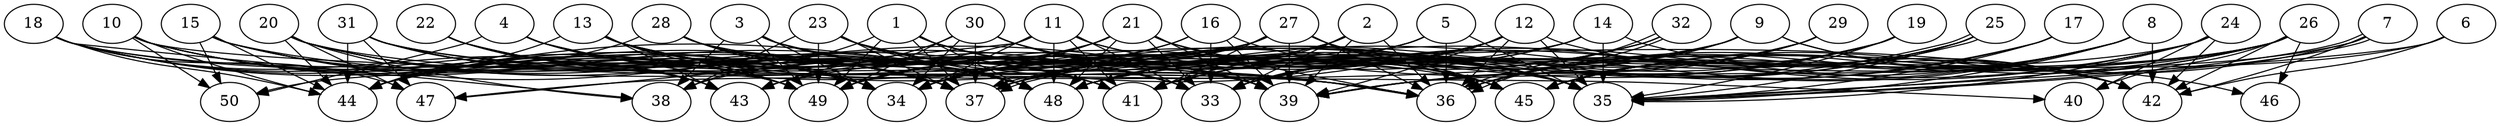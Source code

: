 // DAG automatically generated by daggen at Thu Oct  3 14:07:57 2019
// ./daggen --dot -n 50 --ccr 0.5 --fat 0.9 --regular 0.7 --density 0.6 --mindata 5242880 --maxdata 52428800 
digraph G {
  1 [size="68458496", alpha="0.06", expect_size="34229248"] 
  1 -> 33 [size ="34229248"]
  1 -> 36 [size ="34229248"]
  1 -> 37 [size ="34229248"]
  1 -> 38 [size ="34229248"]
  1 -> 39 [size ="34229248"]
  1 -> 48 [size ="34229248"]
  1 -> 49 [size ="34229248"]
  2 [size="44441600", alpha="0.17", expect_size="22220800"] 
  2 -> 33 [size ="22220800"]
  2 -> 34 [size ="22220800"]
  2 -> 36 [size ="22220800"]
  2 -> 37 [size ="22220800"]
  2 -> 39 [size ="22220800"]
  2 -> 41 [size ="22220800"]
  3 [size="34564096", alpha="0.04", expect_size="17282048"] 
  3 -> 33 [size ="17282048"]
  3 -> 34 [size ="17282048"]
  3 -> 35 [size ="17282048"]
  3 -> 38 [size ="17282048"]
  3 -> 41 [size ="17282048"]
  3 -> 48 [size ="17282048"]
  3 -> 49 [size ="17282048"]
  4 [size="74647552", alpha="0.01", expect_size="37323776"] 
  4 -> 33 [size ="37323776"]
  4 -> 34 [size ="37323776"]
  4 -> 35 [size ="37323776"]
  4 -> 48 [size ="37323776"]
  4 -> 49 [size ="37323776"]
  4 -> 50 [size ="37323776"]
  5 [size="99692544", alpha="0.16", expect_size="49846272"] 
  5 -> 35 [size ="49846272"]
  5 -> 36 [size ="49846272"]
  5 -> 37 [size ="49846272"]
  5 -> 43 [size ="49846272"]
  5 -> 48 [size ="49846272"]
  6 [size="90265600", alpha="0.01", expect_size="45132800"] 
  6 -> 33 [size ="45132800"]
  6 -> 35 [size ="45132800"]
  6 -> 42 [size ="45132800"]
  7 [size="60862464", alpha="0.08", expect_size="30431232"] 
  7 -> 35 [size ="30431232"]
  7 -> 35 [size ="30431232"]
  7 -> 42 [size ="30431232"]
  7 -> 45 [size ="30431232"]
  7 -> 48 [size ="30431232"]
  8 [size="11712512", alpha="0.02", expect_size="5856256"] 
  8 -> 33 [size ="5856256"]
  8 -> 35 [size ="5856256"]
  8 -> 36 [size ="5856256"]
  8 -> 39 [size ="5856256"]
  8 -> 42 [size ="5856256"]
  8 -> 48 [size ="5856256"]
  9 [size="102580224", alpha="0.04", expect_size="51290112"] 
  9 -> 36 [size ="51290112"]
  9 -> 42 [size ="51290112"]
  9 -> 46 [size ="51290112"]
  9 -> 47 [size ="51290112"]
  9 -> 48 [size ="51290112"]
  9 -> 49 [size ="51290112"]
  10 [size="51877888", alpha="0.13", expect_size="25938944"] 
  10 -> 34 [size ="25938944"]
  10 -> 37 [size ="25938944"]
  10 -> 40 [size ="25938944"]
  10 -> 44 [size ="25938944"]
  10 -> 48 [size ="25938944"]
  10 -> 49 [size ="25938944"]
  10 -> 50 [size ="25938944"]
  11 [size="26228736", alpha="0.09", expect_size="13114368"] 
  11 -> 33 [size ="13114368"]
  11 -> 34 [size ="13114368"]
  11 -> 35 [size ="13114368"]
  11 -> 41 [size ="13114368"]
  11 -> 44 [size ="13114368"]
  11 -> 45 [size ="13114368"]
  11 -> 47 [size ="13114368"]
  11 -> 48 [size ="13114368"]
  12 [size="53526528", alpha="0.13", expect_size="26763264"] 
  12 -> 33 [size ="26763264"]
  12 -> 34 [size ="26763264"]
  12 -> 35 [size ="26763264"]
  12 -> 36 [size ="26763264"]
  12 -> 39 [size ="26763264"]
  12 -> 42 [size ="26763264"]
  12 -> 44 [size ="26763264"]
  12 -> 49 [size ="26763264"]
  13 [size="40280064", alpha="0.13", expect_size="20140032"] 
  13 -> 33 [size ="20140032"]
  13 -> 34 [size ="20140032"]
  13 -> 35 [size ="20140032"]
  13 -> 36 [size ="20140032"]
  13 -> 37 [size ="20140032"]
  13 -> 39 [size ="20140032"]
  13 -> 43 [size ="20140032"]
  13 -> 44 [size ="20140032"]
  13 -> 49 [size ="20140032"]
  14 [size="60571648", alpha="0.14", expect_size="30285824"] 
  14 -> 34 [size ="30285824"]
  14 -> 35 [size ="30285824"]
  14 -> 41 [size ="30285824"]
  14 -> 42 [size ="30285824"]
  14 -> 44 [size ="30285824"]
  15 [size="66596864", alpha="0.18", expect_size="33298432"] 
  15 -> 37 [size ="33298432"]
  15 -> 39 [size ="33298432"]
  15 -> 42 [size ="33298432"]
  15 -> 44 [size ="33298432"]
  15 -> 49 [size ="33298432"]
  15 -> 50 [size ="33298432"]
  16 [size="49156096", alpha="0.15", expect_size="24578048"] 
  16 -> 33 [size ="24578048"]
  16 -> 34 [size ="24578048"]
  16 -> 39 [size ="24578048"]
  16 -> 45 [size ="24578048"]
  16 -> 49 [size ="24578048"]
  17 [size="55863296", alpha="0.12", expect_size="27931648"] 
  17 -> 35 [size ="27931648"]
  17 -> 37 [size ="27931648"]
  17 -> 39 [size ="27931648"]
  18 [size="93214720", alpha="0.17", expect_size="46607360"] 
  18 -> 34 [size ="46607360"]
  18 -> 37 [size ="46607360"]
  18 -> 38 [size ="46607360"]
  18 -> 39 [size ="46607360"]
  18 -> 43 [size ="46607360"]
  18 -> 44 [size ="46607360"]
  18 -> 45 [size ="46607360"]
  18 -> 47 [size ="46607360"]
  18 -> 49 [size ="46607360"]
  19 [size="100546560", alpha="0.19", expect_size="50273280"] 
  19 -> 34 [size ="50273280"]
  19 -> 35 [size ="50273280"]
  19 -> 39 [size ="50273280"]
  19 -> 41 [size ="50273280"]
  19 -> 45 [size ="50273280"]
  20 [size="23689216", alpha="0.10", expect_size="11844608"] 
  20 -> 33 [size ="11844608"]
  20 -> 34 [size ="11844608"]
  20 -> 36 [size ="11844608"]
  20 -> 38 [size ="11844608"]
  20 -> 41 [size ="11844608"]
  20 -> 44 [size ="11844608"]
  20 -> 47 [size ="11844608"]
  20 -> 48 [size ="11844608"]
  21 [size="84344832", alpha="0.13", expect_size="42172416"] 
  21 -> 33 [size ="42172416"]
  21 -> 34 [size ="42172416"]
  21 -> 35 [size ="42172416"]
  21 -> 36 [size ="42172416"]
  21 -> 38 [size ="42172416"]
  21 -> 39 [size ="42172416"]
  21 -> 48 [size ="42172416"]
  21 -> 49 [size ="42172416"]
  22 [size="32380928", alpha="0.03", expect_size="16190464"] 
  22 -> 37 [size ="16190464"]
  22 -> 39 [size ="16190464"]
  22 -> 43 [size ="16190464"]
  22 -> 48 [size ="16190464"]
  22 -> 49 [size ="16190464"]
  23 [size="95240192", alpha="0.19", expect_size="47620096"] 
  23 -> 33 [size ="47620096"]
  23 -> 35 [size ="47620096"]
  23 -> 37 [size ="47620096"]
  23 -> 38 [size ="47620096"]
  23 -> 41 [size ="47620096"]
  23 -> 48 [size ="47620096"]
  23 -> 49 [size ="47620096"]
  24 [size="59854848", alpha="0.08", expect_size="29927424"] 
  24 -> 33 [size ="29927424"]
  24 -> 35 [size ="29927424"]
  24 -> 36 [size ="29927424"]
  24 -> 37 [size ="29927424"]
  24 -> 40 [size ="29927424"]
  24 -> 41 [size ="29927424"]
  24 -> 42 [size ="29927424"]
  25 [size="31897600", alpha="0.16", expect_size="15948800"] 
  25 -> 35 [size ="15948800"]
  25 -> 36 [size ="15948800"]
  25 -> 37 [size ="15948800"]
  25 -> 37 [size ="15948800"]
  25 -> 39 [size ="15948800"]
  25 -> 45 [size ="15948800"]
  26 [size="21624832", alpha="0.01", expect_size="10812416"] 
  26 -> 35 [size ="10812416"]
  26 -> 36 [size ="10812416"]
  26 -> 39 [size ="10812416"]
  26 -> 40 [size ="10812416"]
  26 -> 42 [size ="10812416"]
  26 -> 43 [size ="10812416"]
  26 -> 45 [size ="10812416"]
  26 -> 46 [size ="10812416"]
  26 -> 48 [size ="10812416"]
  27 [size="93265920", alpha="0.17", expect_size="46632960"] 
  27 -> 34 [size ="46632960"]
  27 -> 35 [size ="46632960"]
  27 -> 36 [size ="46632960"]
  27 -> 37 [size ="46632960"]
  27 -> 39 [size ="46632960"]
  27 -> 41 [size ="46632960"]
  27 -> 45 [size ="46632960"]
  27 -> 49 [size ="46632960"]
  27 -> 50 [size ="46632960"]
  28 [size="54646784", alpha="0.12", expect_size="27323392"] 
  28 -> 34 [size ="27323392"]
  28 -> 37 [size ="27323392"]
  28 -> 41 [size ="27323392"]
  28 -> 42 [size ="27323392"]
  28 -> 44 [size ="27323392"]
  29 [size="39856128", alpha="0.08", expect_size="19928064"] 
  29 -> 33 [size ="19928064"]
  29 -> 39 [size ="19928064"]
  29 -> 45 [size ="19928064"]
  29 -> 48 [size ="19928064"]
  30 [size="34140160", alpha="0.12", expect_size="17070080"] 
  30 -> 34 [size ="17070080"]
  30 -> 36 [size ="17070080"]
  30 -> 37 [size ="17070080"]
  30 -> 39 [size ="17070080"]
  30 -> 43 [size ="17070080"]
  30 -> 45 [size ="17070080"]
  30 -> 49 [size ="17070080"]
  31 [size="80003072", alpha="0.19", expect_size="40001536"] 
  31 -> 34 [size ="40001536"]
  31 -> 35 [size ="40001536"]
  31 -> 36 [size ="40001536"]
  31 -> 37 [size ="40001536"]
  31 -> 43 [size ="40001536"]
  31 -> 44 [size ="40001536"]
  31 -> 47 [size ="40001536"]
  31 -> 48 [size ="40001536"]
  32 [size="46675968", alpha="0.16", expect_size="23337984"] 
  32 -> 33 [size ="23337984"]
  32 -> 36 [size ="23337984"]
  32 -> 36 [size ="23337984"]
  32 -> 37 [size ="23337984"]
  32 -> 48 [size ="23337984"]
  33 [size="62486528", alpha="0.19", expect_size="31243264"] 
  34 [size="57141248", alpha="0.13", expect_size="28570624"] 
  35 [size="94803968", alpha="0.18", expect_size="47401984"] 
  36 [size="75939840", alpha="0.12", expect_size="37969920"] 
  37 [size="80328704", alpha="0.15", expect_size="40164352"] 
  38 [size="63977472", alpha="0.16", expect_size="31988736"] 
  39 [size="28112896", alpha="0.15", expect_size="14056448"] 
  40 [size="64829440", alpha="0.18", expect_size="32414720"] 
  41 [size="26775552", alpha="0.16", expect_size="13387776"] 
  42 [size="24070144", alpha="0.19", expect_size="12035072"] 
  43 [size="99753984", alpha="0.00", expect_size="49876992"] 
  44 [size="94879744", alpha="0.12", expect_size="47439872"] 
  45 [size="59535360", alpha="0.08", expect_size="29767680"] 
  46 [size="49827840", alpha="0.06", expect_size="24913920"] 
  47 [size="104431616", alpha="0.02", expect_size="52215808"] 
  48 [size="79984640", alpha="0.07", expect_size="39992320"] 
  49 [size="59213824", alpha="0.18", expect_size="29606912"] 
  50 [size="37810176", alpha="0.15", expect_size="18905088"] 
}
